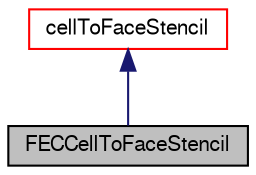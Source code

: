 digraph "FECCellToFaceStencil"
{
  bgcolor="transparent";
  edge [fontname="FreeSans",fontsize="10",labelfontname="FreeSans",labelfontsize="10"];
  node [fontname="FreeSans",fontsize="10",shape=record];
  Node1 [label="FECCellToFaceStencil",height=0.2,width=0.4,color="black", fillcolor="grey75", style="filled" fontcolor="black"];
  Node2 -> Node1 [dir="back",color="midnightblue",fontsize="10",style="solid",fontname="FreeSans"];
  Node2 [label="cellToFaceStencil",height=0.2,width=0.4,color="red",URL="$a00229.html",tooltip="Base class for extended cell-to-face stencils (face values from neighbouring cells) ..."];
}
